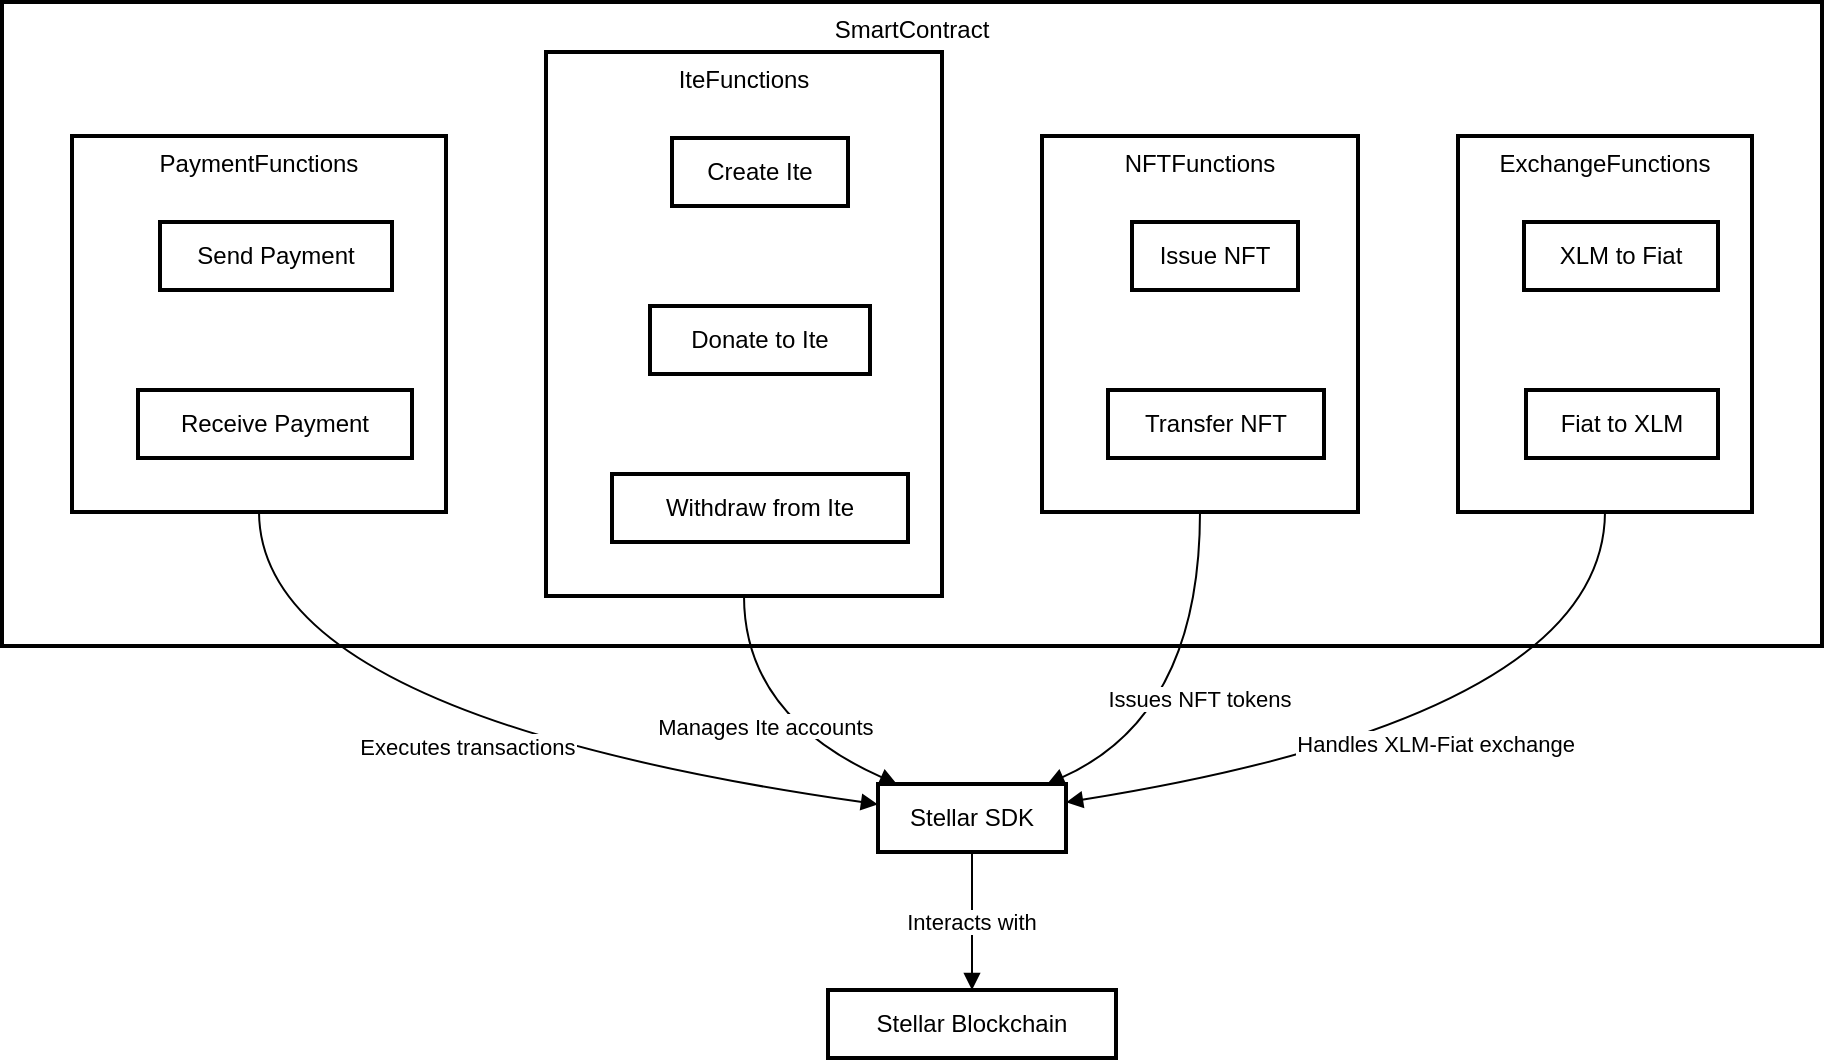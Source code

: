 <mxfile version="24.7.8">
  <diagram name="Page-1" id="tqgh8wIxIpG1xmtgchpj">
    <mxGraphModel dx="1098" dy="868" grid="1" gridSize="10" guides="1" tooltips="1" connect="1" arrows="1" fold="1" page="1" pageScale="1" pageWidth="850" pageHeight="1100" math="0" shadow="0">
      <root>
        <mxCell id="0" />
        <mxCell id="1" parent="0" />
        <mxCell id="u9Umea-9Md1OC9XHzGHI-141" value="SmartContract" style="whiteSpace=wrap;strokeWidth=2;verticalAlign=top;" vertex="1" parent="1">
          <mxGeometry x="20" y="270" width="910" height="322" as="geometry" />
        </mxCell>
        <mxCell id="u9Umea-9Md1OC9XHzGHI-142" value="PaymentFunctions" style="whiteSpace=wrap;strokeWidth=2;verticalAlign=top;" vertex="1" parent="1">
          <mxGeometry x="55" y="337" width="187" height="188" as="geometry" />
        </mxCell>
        <mxCell id="u9Umea-9Md1OC9XHzGHI-143" value="Send Payment" style="whiteSpace=wrap;strokeWidth=2;" vertex="1" parent="u9Umea-9Md1OC9XHzGHI-142">
          <mxGeometry x="44" y="43" width="116" height="34" as="geometry" />
        </mxCell>
        <mxCell id="u9Umea-9Md1OC9XHzGHI-144" value="Receive Payment" style="whiteSpace=wrap;strokeWidth=2;" vertex="1" parent="u9Umea-9Md1OC9XHzGHI-142">
          <mxGeometry x="33" y="127" width="137" height="34" as="geometry" />
        </mxCell>
        <mxCell id="u9Umea-9Md1OC9XHzGHI-145" value="IteFunctions" style="whiteSpace=wrap;strokeWidth=2;verticalAlign=top;" vertex="1" parent="1">
          <mxGeometry x="292" y="295" width="198" height="272" as="geometry" />
        </mxCell>
        <mxCell id="u9Umea-9Md1OC9XHzGHI-146" value="Create Ite" style="whiteSpace=wrap;strokeWidth=2;" vertex="1" parent="u9Umea-9Md1OC9XHzGHI-145">
          <mxGeometry x="63" y="43" width="88" height="34" as="geometry" />
        </mxCell>
        <mxCell id="u9Umea-9Md1OC9XHzGHI-147" value="Donate to Ite" style="whiteSpace=wrap;strokeWidth=2;" vertex="1" parent="u9Umea-9Md1OC9XHzGHI-145">
          <mxGeometry x="52" y="127" width="110" height="34" as="geometry" />
        </mxCell>
        <mxCell id="u9Umea-9Md1OC9XHzGHI-148" value="Withdraw from Ite" style="whiteSpace=wrap;strokeWidth=2;" vertex="1" parent="u9Umea-9Md1OC9XHzGHI-145">
          <mxGeometry x="33" y="211" width="148" height="34" as="geometry" />
        </mxCell>
        <mxCell id="u9Umea-9Md1OC9XHzGHI-149" value="NFTFunctions" style="whiteSpace=wrap;strokeWidth=2;verticalAlign=top;" vertex="1" parent="1">
          <mxGeometry x="540" y="337" width="158" height="188" as="geometry" />
        </mxCell>
        <mxCell id="u9Umea-9Md1OC9XHzGHI-150" value="Issue NFT" style="whiteSpace=wrap;strokeWidth=2;" vertex="1" parent="u9Umea-9Md1OC9XHzGHI-149">
          <mxGeometry x="45" y="43" width="83" height="34" as="geometry" />
        </mxCell>
        <mxCell id="u9Umea-9Md1OC9XHzGHI-151" value="Transfer NFT" style="whiteSpace=wrap;strokeWidth=2;" vertex="1" parent="u9Umea-9Md1OC9XHzGHI-149">
          <mxGeometry x="33" y="127" width="108" height="34" as="geometry" />
        </mxCell>
        <mxCell id="u9Umea-9Md1OC9XHzGHI-152" value="ExchangeFunctions" style="whiteSpace=wrap;strokeWidth=2;verticalAlign=top;" vertex="1" parent="1">
          <mxGeometry x="748" y="337" width="147" height="188" as="geometry" />
        </mxCell>
        <mxCell id="u9Umea-9Md1OC9XHzGHI-153" value="XLM to Fiat" style="whiteSpace=wrap;strokeWidth=2;" vertex="1" parent="u9Umea-9Md1OC9XHzGHI-152">
          <mxGeometry x="33" y="43" width="97" height="34" as="geometry" />
        </mxCell>
        <mxCell id="u9Umea-9Md1OC9XHzGHI-154" value="Fiat to XLM" style="whiteSpace=wrap;strokeWidth=2;" vertex="1" parent="u9Umea-9Md1OC9XHzGHI-152">
          <mxGeometry x="34" y="127" width="96" height="34" as="geometry" />
        </mxCell>
        <mxCell id="u9Umea-9Md1OC9XHzGHI-155" value="Stellar SDK" style="whiteSpace=wrap;strokeWidth=2;" vertex="1" parent="1">
          <mxGeometry x="458" y="661" width="94" height="34" as="geometry" />
        </mxCell>
        <mxCell id="u9Umea-9Md1OC9XHzGHI-156" value="Stellar Blockchain" style="whiteSpace=wrap;strokeWidth=2;" vertex="1" parent="1">
          <mxGeometry x="433" y="764" width="144" height="34" as="geometry" />
        </mxCell>
        <mxCell id="u9Umea-9Md1OC9XHzGHI-157" value="Interacts with" style="curved=1;startArrow=none;endArrow=block;exitX=0.5;exitY=1;entryX=0.5;entryY=0;rounded=0;" edge="1" parent="1" source="u9Umea-9Md1OC9XHzGHI-155" target="u9Umea-9Md1OC9XHzGHI-156">
          <mxGeometry relative="1" as="geometry">
            <Array as="points" />
          </mxGeometry>
        </mxCell>
        <mxCell id="u9Umea-9Md1OC9XHzGHI-158" value="Executes transactions" style="curved=1;startArrow=none;endArrow=block;exitX=0.5;exitY=1;entryX=0;entryY=0.3;rounded=0;" edge="1" parent="1" source="u9Umea-9Md1OC9XHzGHI-142" target="u9Umea-9Md1OC9XHzGHI-155">
          <mxGeometry relative="1" as="geometry">
            <Array as="points">
              <mxPoint x="149" y="627" />
            </Array>
          </mxGeometry>
        </mxCell>
        <mxCell id="u9Umea-9Md1OC9XHzGHI-159" value="Manages Ite accounts" style="curved=1;startArrow=none;endArrow=block;exitX=0.5;exitY=1;entryX=0.1;entryY=0;rounded=0;" edge="1" parent="1" source="u9Umea-9Md1OC9XHzGHI-145" target="u9Umea-9Md1OC9XHzGHI-155">
          <mxGeometry relative="1" as="geometry">
            <Array as="points">
              <mxPoint x="391" y="627" />
            </Array>
          </mxGeometry>
        </mxCell>
        <mxCell id="u9Umea-9Md1OC9XHzGHI-160" value="Issues NFT tokens" style="curved=1;startArrow=none;endArrow=block;exitX=0.5;exitY=1;entryX=0.9;entryY=0;rounded=0;" edge="1" parent="1" source="u9Umea-9Md1OC9XHzGHI-149" target="u9Umea-9Md1OC9XHzGHI-155">
          <mxGeometry relative="1" as="geometry">
            <Array as="points">
              <mxPoint x="619" y="627" />
            </Array>
          </mxGeometry>
        </mxCell>
        <mxCell id="u9Umea-9Md1OC9XHzGHI-161" value="Handles XLM-Fiat exchange" style="curved=1;startArrow=none;endArrow=block;exitX=0.5;exitY=1;entryX=1;entryY=0.27;rounded=0;" edge="1" parent="1" source="u9Umea-9Md1OC9XHzGHI-152" target="u9Umea-9Md1OC9XHzGHI-155">
          <mxGeometry relative="1" as="geometry">
            <Array as="points">
              <mxPoint x="821" y="627" />
            </Array>
          </mxGeometry>
        </mxCell>
      </root>
    </mxGraphModel>
  </diagram>
</mxfile>
